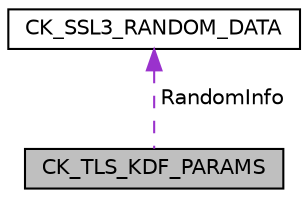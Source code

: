 digraph "CK_TLS_KDF_PARAMS"
{
  edge [fontname="Helvetica",fontsize="10",labelfontname="Helvetica",labelfontsize="10"];
  node [fontname="Helvetica",fontsize="10",shape=record];
  Node1 [label="CK_TLS_KDF_PARAMS",height=0.2,width=0.4,color="black", fillcolor="grey75", style="filled", fontcolor="black"];
  Node2 -> Node1 [dir="back",color="darkorchid3",fontsize="10",style="dashed",label=" RandomInfo" ];
  Node2 [label="CK_SSL3_RANDOM_DATA",height=0.2,width=0.4,color="black", fillcolor="white", style="filled",URL="$struct_c_k___s_s_l3___r_a_n_d_o_m___d_a_t_a.html"];
}

